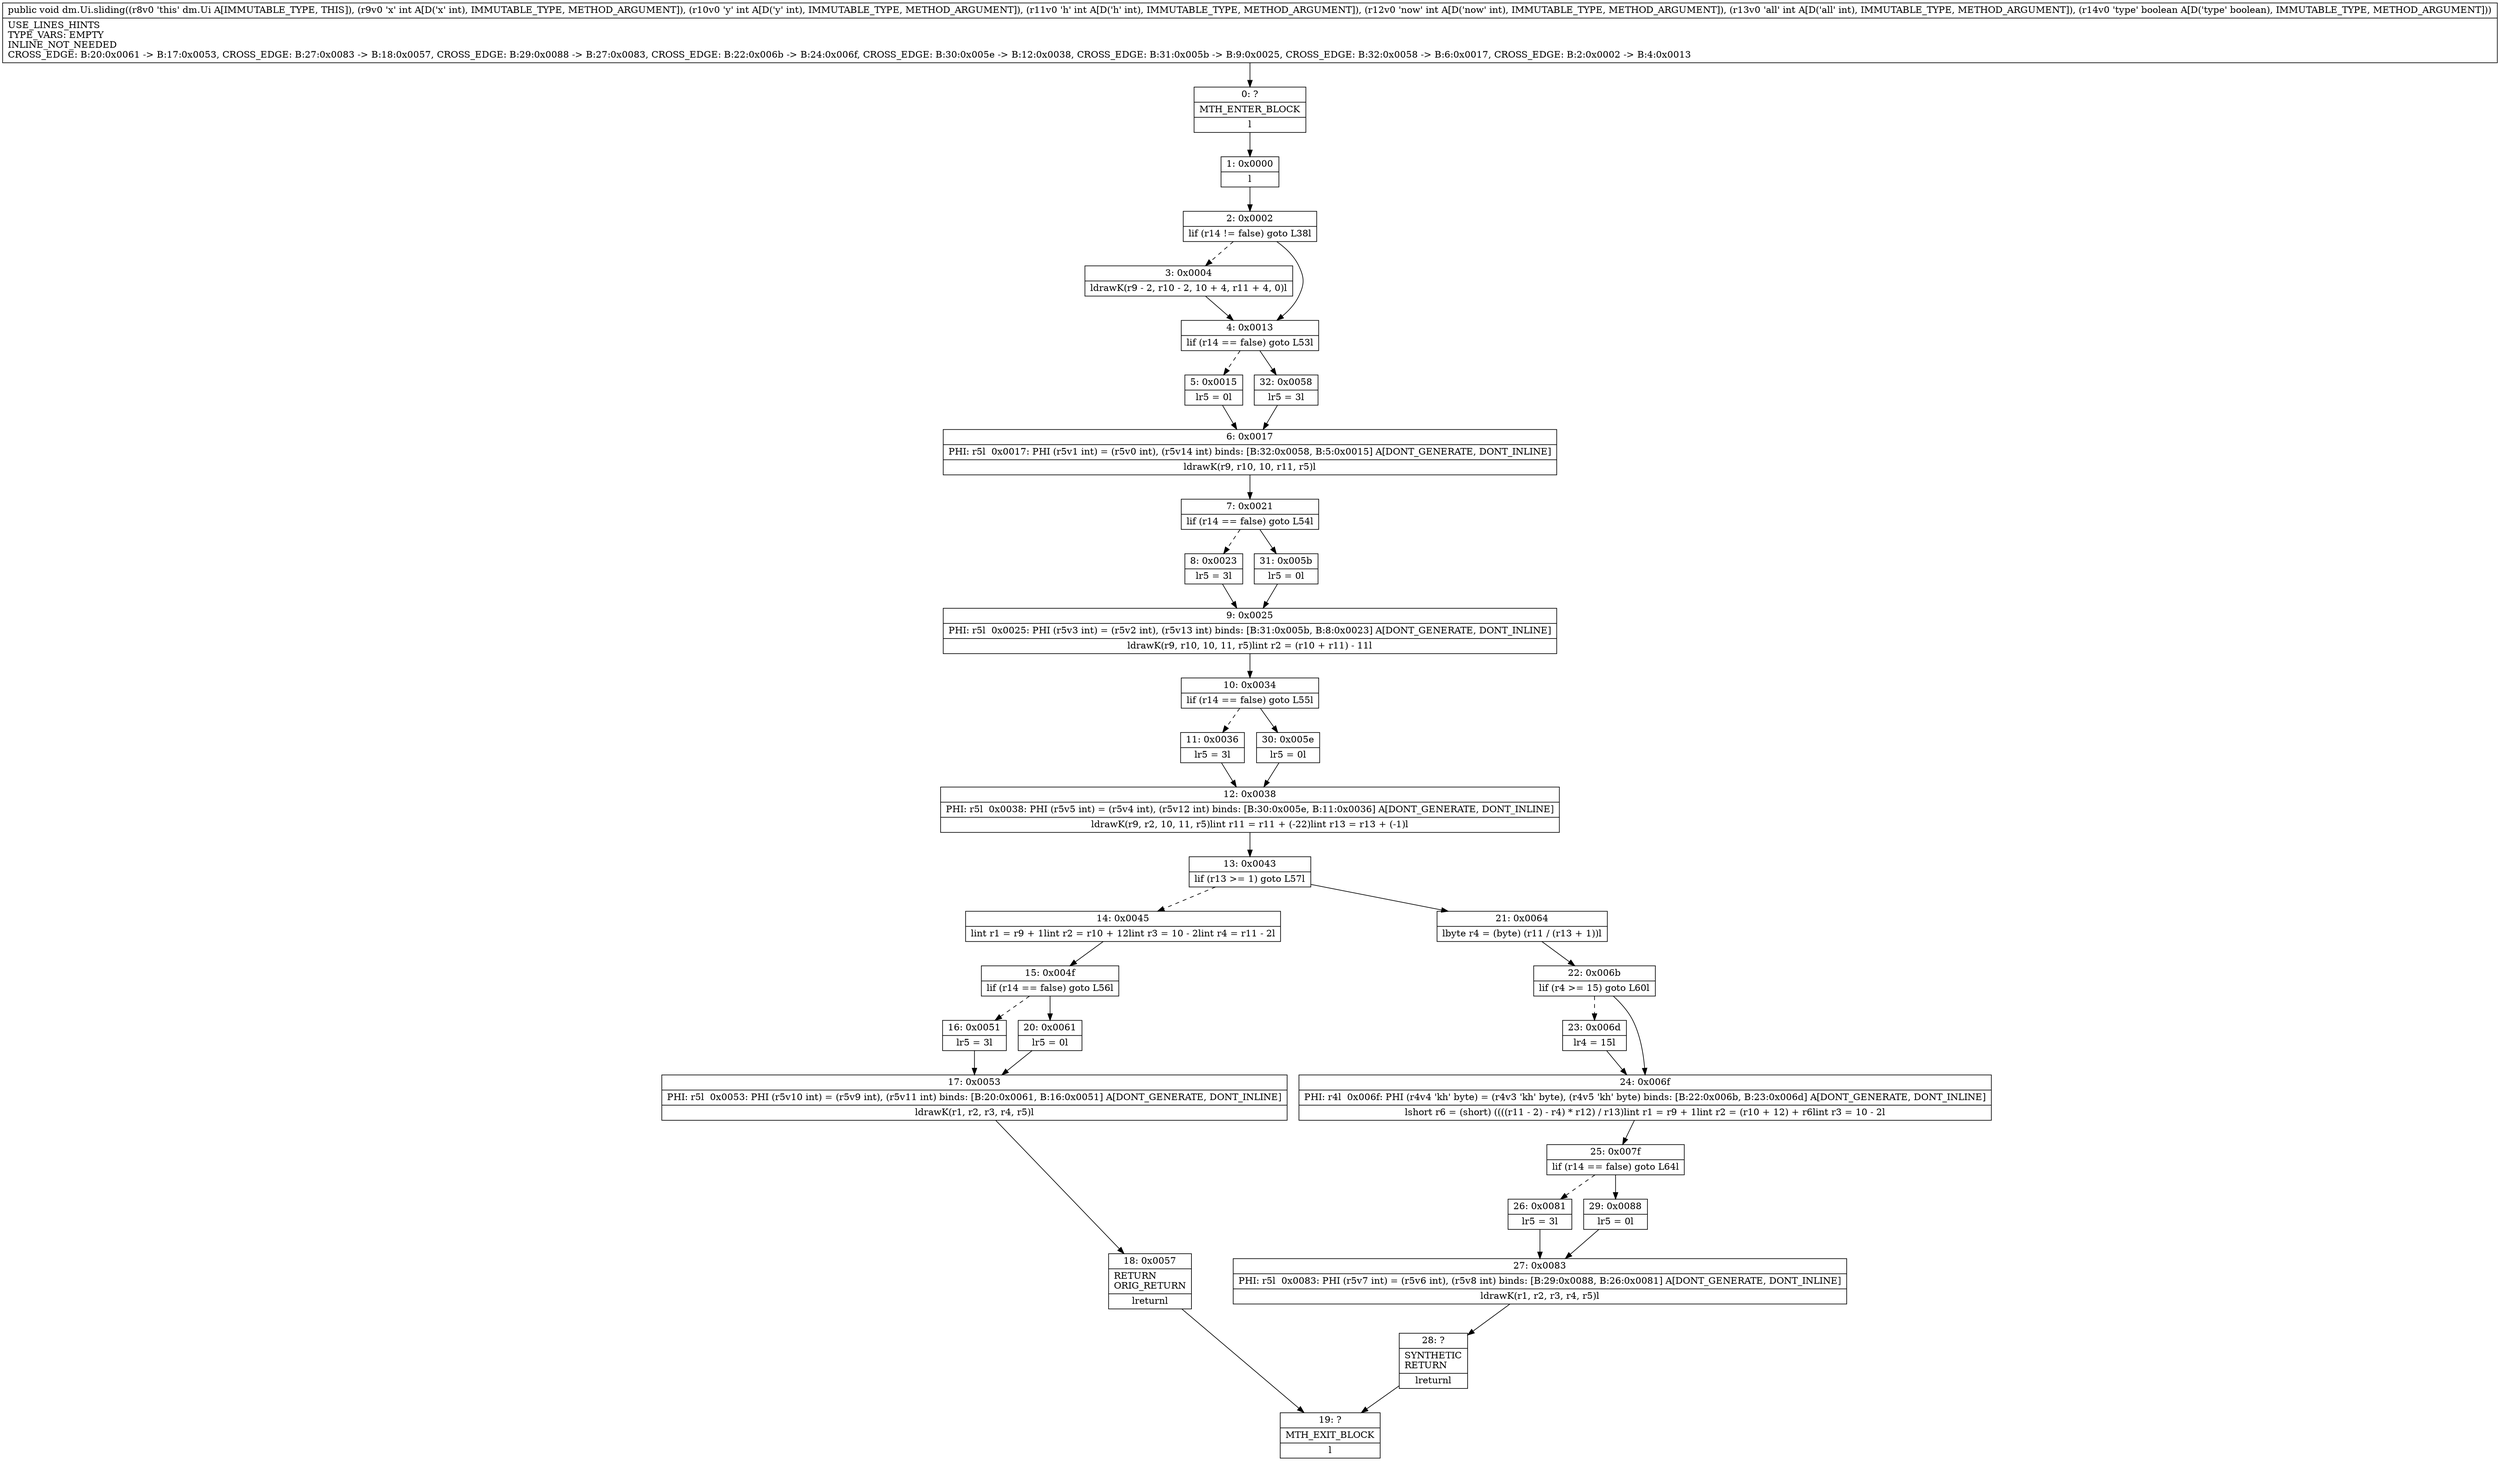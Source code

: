 digraph "CFG fordm.Ui.sliding(IIIIIZ)V" {
Node_0 [shape=record,label="{0\:\ ?|MTH_ENTER_BLOCK\l|l}"];
Node_1 [shape=record,label="{1\:\ 0x0000|l}"];
Node_2 [shape=record,label="{2\:\ 0x0002|lif (r14 != false) goto L38l}"];
Node_3 [shape=record,label="{3\:\ 0x0004|ldrawK(r9 \- 2, r10 \- 2, 10 + 4, r11 + 4, 0)l}"];
Node_4 [shape=record,label="{4\:\ 0x0013|lif (r14 == false) goto L53l}"];
Node_5 [shape=record,label="{5\:\ 0x0015|lr5 = 0l}"];
Node_6 [shape=record,label="{6\:\ 0x0017|PHI: r5l  0x0017: PHI (r5v1 int) = (r5v0 int), (r5v14 int) binds: [B:32:0x0058, B:5:0x0015] A[DONT_GENERATE, DONT_INLINE]\l|ldrawK(r9, r10, 10, r11, r5)l}"];
Node_7 [shape=record,label="{7\:\ 0x0021|lif (r14 == false) goto L54l}"];
Node_8 [shape=record,label="{8\:\ 0x0023|lr5 = 3l}"];
Node_9 [shape=record,label="{9\:\ 0x0025|PHI: r5l  0x0025: PHI (r5v3 int) = (r5v2 int), (r5v13 int) binds: [B:31:0x005b, B:8:0x0023] A[DONT_GENERATE, DONT_INLINE]\l|ldrawK(r9, r10, 10, 11, r5)lint r2 = (r10 + r11) \- 11l}"];
Node_10 [shape=record,label="{10\:\ 0x0034|lif (r14 == false) goto L55l}"];
Node_11 [shape=record,label="{11\:\ 0x0036|lr5 = 3l}"];
Node_12 [shape=record,label="{12\:\ 0x0038|PHI: r5l  0x0038: PHI (r5v5 int) = (r5v4 int), (r5v12 int) binds: [B:30:0x005e, B:11:0x0036] A[DONT_GENERATE, DONT_INLINE]\l|ldrawK(r9, r2, 10, 11, r5)lint r11 = r11 + (\-22)lint r13 = r13 + (\-1)l}"];
Node_13 [shape=record,label="{13\:\ 0x0043|lif (r13 \>= 1) goto L57l}"];
Node_14 [shape=record,label="{14\:\ 0x0045|lint r1 = r9 + 1lint r2 = r10 + 12lint r3 = 10 \- 2lint r4 = r11 \- 2l}"];
Node_15 [shape=record,label="{15\:\ 0x004f|lif (r14 == false) goto L56l}"];
Node_16 [shape=record,label="{16\:\ 0x0051|lr5 = 3l}"];
Node_17 [shape=record,label="{17\:\ 0x0053|PHI: r5l  0x0053: PHI (r5v10 int) = (r5v9 int), (r5v11 int) binds: [B:20:0x0061, B:16:0x0051] A[DONT_GENERATE, DONT_INLINE]\l|ldrawK(r1, r2, r3, r4, r5)l}"];
Node_18 [shape=record,label="{18\:\ 0x0057|RETURN\lORIG_RETURN\l|lreturnl}"];
Node_19 [shape=record,label="{19\:\ ?|MTH_EXIT_BLOCK\l|l}"];
Node_20 [shape=record,label="{20\:\ 0x0061|lr5 = 0l}"];
Node_21 [shape=record,label="{21\:\ 0x0064|lbyte r4 = (byte) (r11 \/ (r13 + 1))l}"];
Node_22 [shape=record,label="{22\:\ 0x006b|lif (r4 \>= 15) goto L60l}"];
Node_23 [shape=record,label="{23\:\ 0x006d|lr4 = 15l}"];
Node_24 [shape=record,label="{24\:\ 0x006f|PHI: r4l  0x006f: PHI (r4v4 'kh' byte) = (r4v3 'kh' byte), (r4v5 'kh' byte) binds: [B:22:0x006b, B:23:0x006d] A[DONT_GENERATE, DONT_INLINE]\l|lshort r6 = (short) ((((r11 \- 2) \- r4) * r12) \/ r13)lint r1 = r9 + 1lint r2 = (r10 + 12) + r6lint r3 = 10 \- 2l}"];
Node_25 [shape=record,label="{25\:\ 0x007f|lif (r14 == false) goto L64l}"];
Node_26 [shape=record,label="{26\:\ 0x0081|lr5 = 3l}"];
Node_27 [shape=record,label="{27\:\ 0x0083|PHI: r5l  0x0083: PHI (r5v7 int) = (r5v6 int), (r5v8 int) binds: [B:29:0x0088, B:26:0x0081] A[DONT_GENERATE, DONT_INLINE]\l|ldrawK(r1, r2, r3, r4, r5)l}"];
Node_28 [shape=record,label="{28\:\ ?|SYNTHETIC\lRETURN\l|lreturnl}"];
Node_29 [shape=record,label="{29\:\ 0x0088|lr5 = 0l}"];
Node_30 [shape=record,label="{30\:\ 0x005e|lr5 = 0l}"];
Node_31 [shape=record,label="{31\:\ 0x005b|lr5 = 0l}"];
Node_32 [shape=record,label="{32\:\ 0x0058|lr5 = 3l}"];
MethodNode[shape=record,label="{public void dm.Ui.sliding((r8v0 'this' dm.Ui A[IMMUTABLE_TYPE, THIS]), (r9v0 'x' int A[D('x' int), IMMUTABLE_TYPE, METHOD_ARGUMENT]), (r10v0 'y' int A[D('y' int), IMMUTABLE_TYPE, METHOD_ARGUMENT]), (r11v0 'h' int A[D('h' int), IMMUTABLE_TYPE, METHOD_ARGUMENT]), (r12v0 'now' int A[D('now' int), IMMUTABLE_TYPE, METHOD_ARGUMENT]), (r13v0 'all' int A[D('all' int), IMMUTABLE_TYPE, METHOD_ARGUMENT]), (r14v0 'type' boolean A[D('type' boolean), IMMUTABLE_TYPE, METHOD_ARGUMENT]))  | USE_LINES_HINTS\lTYPE_VARS: EMPTY\lINLINE_NOT_NEEDED\lCROSS_EDGE: B:20:0x0061 \-\> B:17:0x0053, CROSS_EDGE: B:27:0x0083 \-\> B:18:0x0057, CROSS_EDGE: B:29:0x0088 \-\> B:27:0x0083, CROSS_EDGE: B:22:0x006b \-\> B:24:0x006f, CROSS_EDGE: B:30:0x005e \-\> B:12:0x0038, CROSS_EDGE: B:31:0x005b \-\> B:9:0x0025, CROSS_EDGE: B:32:0x0058 \-\> B:6:0x0017, CROSS_EDGE: B:2:0x0002 \-\> B:4:0x0013\l}"];
MethodNode -> Node_0;
Node_0 -> Node_1;
Node_1 -> Node_2;
Node_2 -> Node_3[style=dashed];
Node_2 -> Node_4;
Node_3 -> Node_4;
Node_4 -> Node_5[style=dashed];
Node_4 -> Node_32;
Node_5 -> Node_6;
Node_6 -> Node_7;
Node_7 -> Node_8[style=dashed];
Node_7 -> Node_31;
Node_8 -> Node_9;
Node_9 -> Node_10;
Node_10 -> Node_11[style=dashed];
Node_10 -> Node_30;
Node_11 -> Node_12;
Node_12 -> Node_13;
Node_13 -> Node_14[style=dashed];
Node_13 -> Node_21;
Node_14 -> Node_15;
Node_15 -> Node_16[style=dashed];
Node_15 -> Node_20;
Node_16 -> Node_17;
Node_17 -> Node_18;
Node_18 -> Node_19;
Node_20 -> Node_17;
Node_21 -> Node_22;
Node_22 -> Node_23[style=dashed];
Node_22 -> Node_24;
Node_23 -> Node_24;
Node_24 -> Node_25;
Node_25 -> Node_26[style=dashed];
Node_25 -> Node_29;
Node_26 -> Node_27;
Node_27 -> Node_28;
Node_28 -> Node_19;
Node_29 -> Node_27;
Node_30 -> Node_12;
Node_31 -> Node_9;
Node_32 -> Node_6;
}

